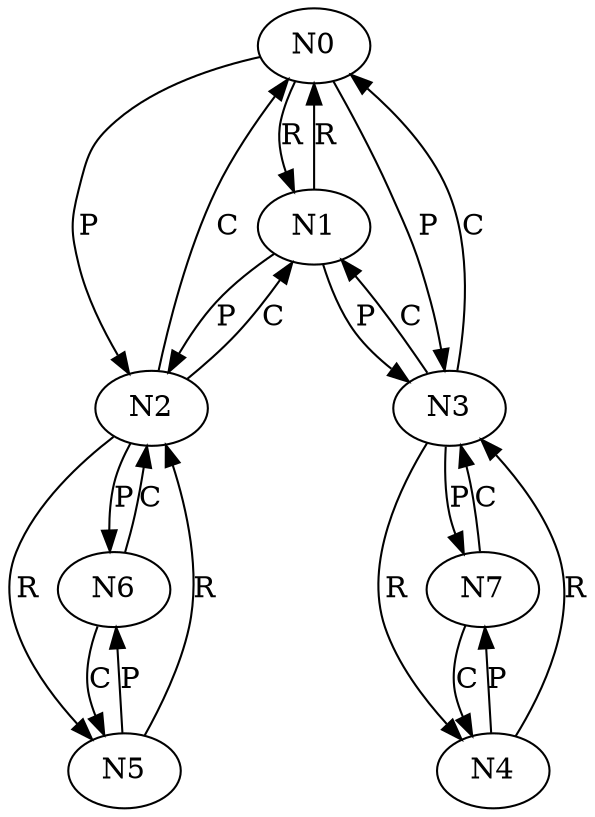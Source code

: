 digraph Test {
    N0[label="N0"];
    N1[label="N1"];
    N2[label="N2"];
    N3[label="N3"];
    N4[label="N4"];
    N5[label="N5"];
    N6[label="N6"];
    N7[label="N7"];
    N0 -> N2[label="P"];
    N2 -> N0[label="C"];
    N0 -> N1[label="R"];
    N1 -> N0[label="R"];
    N1 -> N2[label="P"];
    N2 -> N1[label="C"];
    N0 -> N3[label="P"];
    N3 -> N0[label="C"];
    N1 -> N3[label="P"];
    N3 -> N1[label="C"];
    N2 -> N6[label="P"];
    N6 -> N2[label="C"];
    N2 -> N5[label="R"];
    N5 -> N2[label="R"];
    N5 -> N6[label="P"];
    N6 -> N5[label="C"];
    N3 -> N7[label="P"];
    N7 -> N3[label="C"];
    N3 -> N4[label="R"];
    N4 -> N3[label="R"];
    N4 -> N7[label="P"];
    N7 -> N4[label="C"];
}
